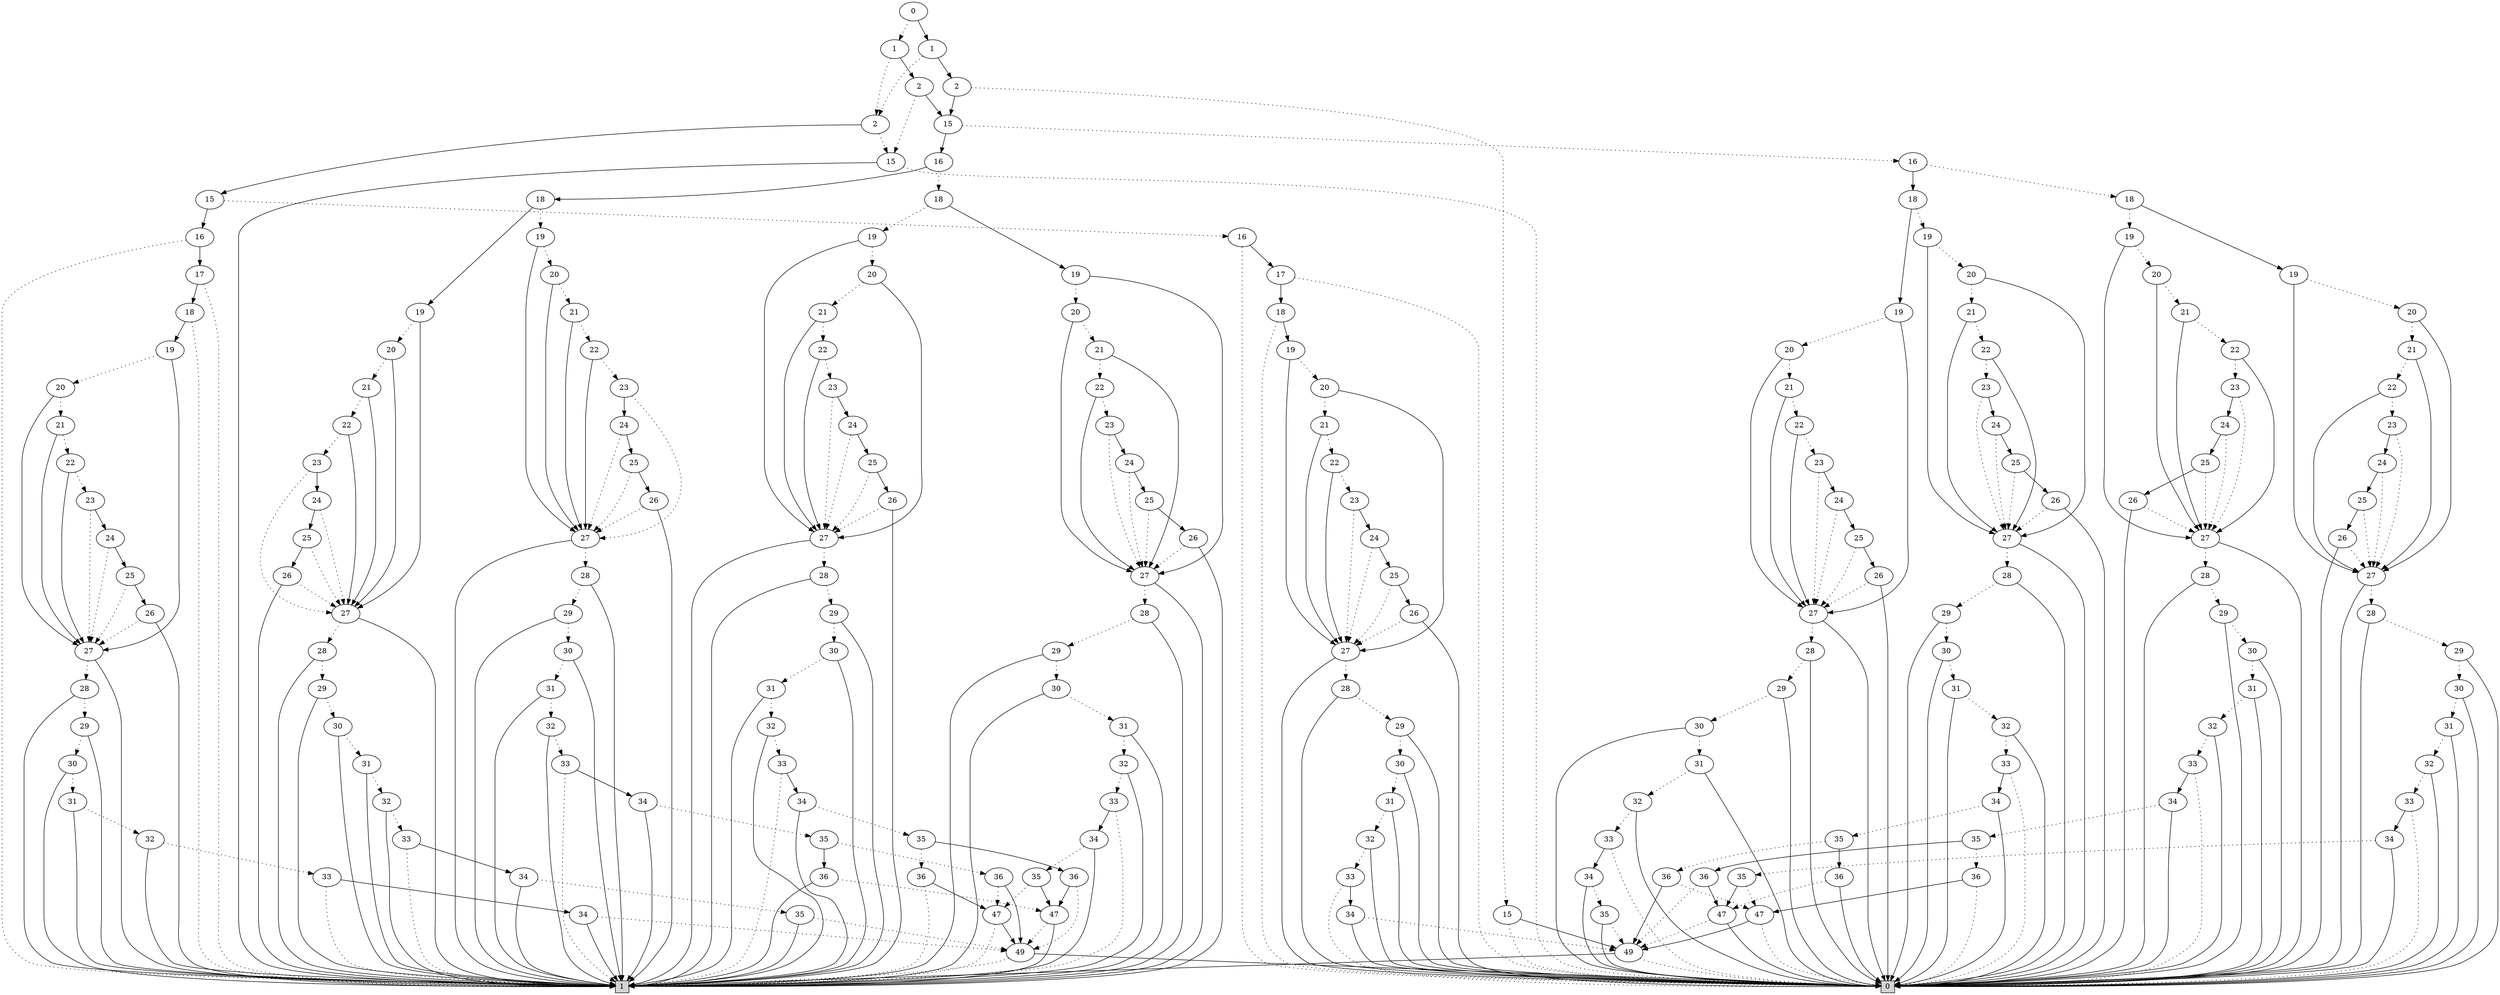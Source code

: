 digraph G {
0 [shape=box, label="0", style=filled, shape=box, height=0.3, width=0.3];
1 [shape=box, label="1", style=filled, shape=box, height=0.3, width=0.3];
37349 [label="0"];
37349 -> 37346 [style=dotted];
37349 -> 37348 [style=filled];
37346 [label="1"];
37346 -> 37343 [style=dotted];
37346 -> 37345 [style=filled];
37343 [label="2"];
37343 -> 32 [style=dotted];
37343 -> 37342 [style=filled];
32 [label="15"];
32 -> 0 [style=dotted];
32 -> 1 [style=filled];
37342 [label="15"];
37342 -> 32774 [style=dotted];
37342 -> 33927 [style=filled];
32774 [label="16"];
32774 -> 0 [style=dotted];
32774 -> 32773 [style=filled];
32773 [label="17"];
32773 -> 0 [style=dotted];
32773 -> 32772 [style=filled];
32772 [label="18"];
32772 -> 0 [style=dotted];
32772 -> 32742 [style=filled];
32742 [label="19"];
32742 -> 32741 [style=dotted];
32742 -> 9305 [style=filled];
32741 [label="20"];
32741 -> 32740 [style=dotted];
32741 -> 9305 [style=filled];
32740 [label="21"];
32740 -> 32739 [style=dotted];
32740 -> 9305 [style=filled];
32739 [label="22"];
32739 -> 32738 [style=dotted];
32739 -> 9305 [style=filled];
32738 [label="23"];
32738 -> 9305 [style=dotted];
32738 -> 32737 [style=filled];
9305 [label="27"];
9305 -> 9304 [style=dotted];
9305 -> 0 [style=filled];
9304 [label="28"];
9304 -> 9303 [style=dotted];
9304 -> 0 [style=filled];
9303 [label="29"];
9303 -> 9302 [style=dotted];
9303 -> 0 [style=filled];
9302 [label="30"];
9302 -> 9301 [style=dotted];
9302 -> 0 [style=filled];
9301 [label="31"];
9301 -> 9300 [style=dotted];
9301 -> 0 [style=filled];
9300 [label="32"];
9300 -> 9299 [style=dotted];
9300 -> 0 [style=filled];
9299 [label="33"];
9299 -> 0 [style=dotted];
9299 -> 9298 [style=filled];
9298 [label="34"];
9298 -> 100 [style=dotted];
9298 -> 0 [style=filled];
100 [label="49"];
100 -> 0 [style=dotted];
100 -> 1 [style=filled];
32737 [label="24"];
32737 -> 9305 [style=dotted];
32737 -> 32736 [style=filled];
32736 [label="25"];
32736 -> 9305 [style=dotted];
32736 -> 32735 [style=filled];
32735 [label="26"];
32735 -> 9305 [style=dotted];
32735 -> 0 [style=filled];
33927 [label="16"];
33927 -> 1 [style=dotted];
33927 -> 33926 [style=filled];
33926 [label="17"];
33926 -> 1 [style=dotted];
33926 -> 33925 [style=filled];
33925 [label="18"];
33925 -> 1 [style=dotted];
33925 -> 32751 [style=filled];
32751 [label="19"];
32751 -> 32750 [style=dotted];
32751 -> 11484 [style=filled];
32750 [label="20"];
32750 -> 32749 [style=dotted];
32750 -> 11484 [style=filled];
32749 [label="21"];
32749 -> 32748 [style=dotted];
32749 -> 11484 [style=filled];
32748 [label="22"];
32748 -> 32747 [style=dotted];
32748 -> 11484 [style=filled];
32747 [label="23"];
32747 -> 11484 [style=dotted];
32747 -> 32746 [style=filled];
11484 [label="27"];
11484 -> 11483 [style=dotted];
11484 -> 1 [style=filled];
11483 [label="28"];
11483 -> 11482 [style=dotted];
11483 -> 1 [style=filled];
11482 [label="29"];
11482 -> 11481 [style=dotted];
11482 -> 1 [style=filled];
11481 [label="30"];
11481 -> 11480 [style=dotted];
11481 -> 1 [style=filled];
11480 [label="31"];
11480 -> 11479 [style=dotted];
11480 -> 1 [style=filled];
11479 [label="32"];
11479 -> 11478 [style=dotted];
11479 -> 1 [style=filled];
11478 [label="33"];
11478 -> 1 [style=dotted];
11478 -> 11477 [style=filled];
11477 [label="34"];
11477 -> 101 [style=dotted];
11477 -> 1 [style=filled];
101 [label="49"];
101 -> 1 [style=dotted];
101 -> 0 [style=filled];
32746 [label="24"];
32746 -> 11484 [style=dotted];
32746 -> 32745 [style=filled];
32745 [label="25"];
32745 -> 11484 [style=dotted];
32745 -> 32744 [style=filled];
32744 [label="26"];
32744 -> 11484 [style=dotted];
32744 -> 1 [style=filled];
37345 [label="2"];
37345 -> 32 [style=dotted];
37345 -> 37344 [style=filled];
37344 [label="15"];
37344 -> 37220 [style=dotted];
37344 -> 37295 [style=filled];
37220 [label="16"];
37220 -> 37202 [style=dotted];
37220 -> 37219 [style=filled];
37202 [label="18"];
37202 -> 37193 [style=dotted];
37202 -> 37201 [style=filled];
37193 [label="19"];
37193 -> 37192 [style=dotted];
37193 -> 31376 [style=filled];
37192 [label="20"];
37192 -> 37191 [style=dotted];
37192 -> 31376 [style=filled];
37191 [label="21"];
37191 -> 37190 [style=dotted];
37191 -> 31376 [style=filled];
37190 [label="22"];
37190 -> 37189 [style=dotted];
37190 -> 31376 [style=filled];
37189 [label="23"];
37189 -> 31376 [style=dotted];
37189 -> 37188 [style=filled];
31376 [label="27"];
31376 -> 31375 [style=dotted];
31376 -> 0 [style=filled];
31375 [label="28"];
31375 -> 31374 [style=dotted];
31375 -> 0 [style=filled];
31374 [label="29"];
31374 -> 31373 [style=dotted];
31374 -> 0 [style=filled];
31373 [label="30"];
31373 -> 31372 [style=dotted];
31373 -> 0 [style=filled];
31372 [label="31"];
31372 -> 31371 [style=dotted];
31372 -> 0 [style=filled];
31371 [label="32"];
31371 -> 31370 [style=dotted];
31371 -> 0 [style=filled];
31370 [label="33"];
31370 -> 0 [style=dotted];
31370 -> 31369 [style=filled];
31369 [label="34"];
31369 -> 31271 [style=dotted];
31369 -> 0 [style=filled];
31271 [label="35"];
31271 -> 842 [style=dotted];
31271 -> 1207 [style=filled];
842 [label="36"];
842 -> 0 [style=dotted];
842 -> 574 [style=filled];
574 [label="47"];
574 -> 0 [style=dotted];
574 -> 100 [style=filled];
1207 [label="36"];
1207 -> 100 [style=dotted];
1207 -> 582 [style=filled];
582 [label="47"];
582 -> 100 [style=dotted];
582 -> 0 [style=filled];
37188 [label="24"];
37188 -> 31376 [style=dotted];
37188 -> 37187 [style=filled];
37187 [label="25"];
37187 -> 31376 [style=dotted];
37187 -> 37186 [style=filled];
37186 [label="26"];
37186 -> 31376 [style=dotted];
37186 -> 0 [style=filled];
37201 [label="19"];
37201 -> 37200 [style=dotted];
37201 -> 31392 [style=filled];
37200 [label="20"];
37200 -> 37199 [style=dotted];
37200 -> 31392 [style=filled];
37199 [label="21"];
37199 -> 37198 [style=dotted];
37199 -> 31392 [style=filled];
37198 [label="22"];
37198 -> 37197 [style=dotted];
37198 -> 31392 [style=filled];
37197 [label="23"];
37197 -> 31392 [style=dotted];
37197 -> 37196 [style=filled];
31392 [label="27"];
31392 -> 31391 [style=dotted];
31392 -> 0 [style=filled];
31391 [label="28"];
31391 -> 31390 [style=dotted];
31391 -> 0 [style=filled];
31390 [label="29"];
31390 -> 31389 [style=dotted];
31390 -> 0 [style=filled];
31389 [label="30"];
31389 -> 31388 [style=dotted];
31389 -> 0 [style=filled];
31388 [label="31"];
31388 -> 31387 [style=dotted];
31388 -> 0 [style=filled];
31387 [label="32"];
31387 -> 31386 [style=dotted];
31387 -> 0 [style=filled];
31386 [label="33"];
31386 -> 0 [style=dotted];
31386 -> 31385 [style=filled];
31385 [label="34"];
31385 -> 31299 [style=dotted];
31385 -> 0 [style=filled];
31299 [label="35"];
31299 -> 574 [style=dotted];
31299 -> 582 [style=filled];
37196 [label="24"];
37196 -> 31392 [style=dotted];
37196 -> 37195 [style=filled];
37195 [label="25"];
37195 -> 31392 [style=dotted];
37195 -> 37194 [style=filled];
37194 [label="26"];
37194 -> 31392 [style=dotted];
37194 -> 0 [style=filled];
37219 [label="18"];
37219 -> 37210 [style=dotted];
37219 -> 37218 [style=filled];
37210 [label="19"];
37210 -> 37209 [style=dotted];
37210 -> 31409 [style=filled];
37209 [label="20"];
37209 -> 37208 [style=dotted];
37209 -> 31409 [style=filled];
37208 [label="21"];
37208 -> 37207 [style=dotted];
37208 -> 31409 [style=filled];
37207 [label="22"];
37207 -> 37206 [style=dotted];
37207 -> 31409 [style=filled];
37206 [label="23"];
37206 -> 31409 [style=dotted];
37206 -> 37205 [style=filled];
31409 [label="27"];
31409 -> 31408 [style=dotted];
31409 -> 0 [style=filled];
31408 [label="28"];
31408 -> 31407 [style=dotted];
31408 -> 0 [style=filled];
31407 [label="29"];
31407 -> 31406 [style=dotted];
31407 -> 0 [style=filled];
31406 [label="30"];
31406 -> 31405 [style=dotted];
31406 -> 0 [style=filled];
31405 [label="31"];
31405 -> 31404 [style=dotted];
31405 -> 0 [style=filled];
31404 [label="32"];
31404 -> 31403 [style=dotted];
31404 -> 0 [style=filled];
31403 [label="33"];
31403 -> 0 [style=dotted];
31403 -> 31402 [style=filled];
31402 [label="34"];
31402 -> 31331 [style=dotted];
31402 -> 0 [style=filled];
31331 [label="35"];
31331 -> 989 [style=dotted];
31331 -> 929 [style=filled];
989 [label="36"];
989 -> 574 [style=dotted];
989 -> 100 [style=filled];
929 [label="36"];
929 -> 582 [style=dotted];
929 -> 0 [style=filled];
37205 [label="24"];
37205 -> 31409 [style=dotted];
37205 -> 37204 [style=filled];
37204 [label="25"];
37204 -> 31409 [style=dotted];
37204 -> 37203 [style=filled];
37203 [label="26"];
37203 -> 31409 [style=dotted];
37203 -> 0 [style=filled];
37218 [label="19"];
37218 -> 37217 [style=dotted];
37218 -> 31425 [style=filled];
37217 [label="20"];
37217 -> 37216 [style=dotted];
37217 -> 31425 [style=filled];
37216 [label="21"];
37216 -> 37215 [style=dotted];
37216 -> 31425 [style=filled];
37215 [label="22"];
37215 -> 37214 [style=dotted];
37215 -> 31425 [style=filled];
37214 [label="23"];
37214 -> 31425 [style=dotted];
37214 -> 37213 [style=filled];
31425 [label="27"];
31425 -> 31424 [style=dotted];
31425 -> 0 [style=filled];
31424 [label="28"];
31424 -> 31423 [style=dotted];
31424 -> 0 [style=filled];
31423 [label="29"];
31423 -> 31422 [style=dotted];
31423 -> 0 [style=filled];
31422 [label="30"];
31422 -> 31421 [style=dotted];
31422 -> 0 [style=filled];
31421 [label="31"];
31421 -> 31420 [style=dotted];
31421 -> 0 [style=filled];
31420 [label="32"];
31420 -> 31419 [style=dotted];
31420 -> 0 [style=filled];
31419 [label="33"];
31419 -> 0 [style=dotted];
31419 -> 31418 [style=filled];
31418 [label="34"];
31418 -> 521 [style=dotted];
31418 -> 0 [style=filled];
521 [label="35"];
521 -> 100 [style=dotted];
521 -> 0 [style=filled];
37213 [label="24"];
37213 -> 31425 [style=dotted];
37213 -> 37212 [style=filled];
37212 [label="25"];
37212 -> 31425 [style=dotted];
37212 -> 37211 [style=filled];
37211 [label="26"];
37211 -> 31425 [style=dotted];
37211 -> 0 [style=filled];
37295 [label="16"];
37295 -> 37277 [style=dotted];
37295 -> 37294 [style=filled];
37277 [label="18"];
37277 -> 37268 [style=dotted];
37277 -> 37276 [style=filled];
37268 [label="19"];
37268 -> 37267 [style=dotted];
37268 -> 31517 [style=filled];
37267 [label="20"];
37267 -> 37266 [style=dotted];
37267 -> 31517 [style=filled];
37266 [label="21"];
37266 -> 37265 [style=dotted];
37266 -> 31517 [style=filled];
37265 [label="22"];
37265 -> 37264 [style=dotted];
37265 -> 31517 [style=filled];
37264 [label="23"];
37264 -> 31517 [style=dotted];
37264 -> 37263 [style=filled];
31517 [label="27"];
31517 -> 31516 [style=dotted];
31517 -> 1 [style=filled];
31516 [label="28"];
31516 -> 31515 [style=dotted];
31516 -> 1 [style=filled];
31515 [label="29"];
31515 -> 31514 [style=dotted];
31515 -> 1 [style=filled];
31514 [label="30"];
31514 -> 31513 [style=dotted];
31514 -> 1 [style=filled];
31513 [label="31"];
31513 -> 31512 [style=dotted];
31513 -> 1 [style=filled];
31512 [label="32"];
31512 -> 31511 [style=dotted];
31512 -> 1 [style=filled];
31511 [label="33"];
31511 -> 1 [style=dotted];
31511 -> 31510 [style=filled];
31510 [label="34"];
31510 -> 31509 [style=dotted];
31510 -> 1 [style=filled];
31509 [label="35"];
31509 -> 887 [style=dotted];
31509 -> 1309 [style=filled];
887 [label="36"];
887 -> 1 [style=dotted];
887 -> 576 [style=filled];
576 [label="47"];
576 -> 1 [style=dotted];
576 -> 101 [style=filled];
1309 [label="36"];
1309 -> 101 [style=dotted];
1309 -> 588 [style=filled];
588 [label="47"];
588 -> 101 [style=dotted];
588 -> 1 [style=filled];
37263 [label="24"];
37263 -> 31517 [style=dotted];
37263 -> 37262 [style=filled];
37262 [label="25"];
37262 -> 31517 [style=dotted];
37262 -> 37261 [style=filled];
37261 [label="26"];
37261 -> 31517 [style=dotted];
37261 -> 1 [style=filled];
37276 [label="19"];
37276 -> 37275 [style=dotted];
37276 -> 31533 [style=filled];
37275 [label="20"];
37275 -> 37274 [style=dotted];
37275 -> 31533 [style=filled];
37274 [label="21"];
37274 -> 37273 [style=dotted];
37274 -> 31533 [style=filled];
37273 [label="22"];
37273 -> 37272 [style=dotted];
37273 -> 31533 [style=filled];
37272 [label="23"];
37272 -> 31533 [style=dotted];
37272 -> 37271 [style=filled];
31533 [label="27"];
31533 -> 31532 [style=dotted];
31533 -> 1 [style=filled];
31532 [label="28"];
31532 -> 31531 [style=dotted];
31532 -> 1 [style=filled];
31531 [label="29"];
31531 -> 31530 [style=dotted];
31531 -> 1 [style=filled];
31530 [label="30"];
31530 -> 31529 [style=dotted];
31530 -> 1 [style=filled];
31529 [label="31"];
31529 -> 31528 [style=dotted];
31529 -> 1 [style=filled];
31528 [label="32"];
31528 -> 31527 [style=dotted];
31528 -> 1 [style=filled];
31527 [label="33"];
31527 -> 1 [style=dotted];
31527 -> 31526 [style=filled];
31526 [label="34"];
31526 -> 31289 [style=dotted];
31526 -> 1 [style=filled];
31289 [label="35"];
31289 -> 576 [style=dotted];
31289 -> 588 [style=filled];
37271 [label="24"];
37271 -> 31533 [style=dotted];
37271 -> 37270 [style=filled];
37270 [label="25"];
37270 -> 31533 [style=dotted];
37270 -> 37269 [style=filled];
37269 [label="26"];
37269 -> 31533 [style=dotted];
37269 -> 1 [style=filled];
37294 [label="18"];
37294 -> 37285 [style=dotted];
37294 -> 37293 [style=filled];
37285 [label="19"];
37285 -> 37284 [style=dotted];
37285 -> 31550 [style=filled];
37284 [label="20"];
37284 -> 37283 [style=dotted];
37284 -> 31550 [style=filled];
37283 [label="21"];
37283 -> 37282 [style=dotted];
37283 -> 31550 [style=filled];
37282 [label="22"];
37282 -> 37281 [style=dotted];
37282 -> 31550 [style=filled];
37281 [label="23"];
37281 -> 31550 [style=dotted];
37281 -> 37280 [style=filled];
31550 [label="27"];
31550 -> 31549 [style=dotted];
31550 -> 1 [style=filled];
31549 [label="28"];
31549 -> 31548 [style=dotted];
31549 -> 1 [style=filled];
31548 [label="29"];
31548 -> 31547 [style=dotted];
31548 -> 1 [style=filled];
31547 [label="30"];
31547 -> 31546 [style=dotted];
31547 -> 1 [style=filled];
31546 [label="31"];
31546 -> 31545 [style=dotted];
31546 -> 1 [style=filled];
31545 [label="32"];
31545 -> 31544 [style=dotted];
31545 -> 1 [style=filled];
31544 [label="33"];
31544 -> 1 [style=dotted];
31544 -> 31543 [style=filled];
31543 [label="34"];
31543 -> 31292 [style=dotted];
31543 -> 1 [style=filled];
31292 [label="35"];
31292 -> 945 [style=dotted];
31292 -> 974 [style=filled];
945 [label="36"];
945 -> 576 [style=dotted];
945 -> 101 [style=filled];
974 [label="36"];
974 -> 588 [style=dotted];
974 -> 1 [style=filled];
37280 [label="24"];
37280 -> 31550 [style=dotted];
37280 -> 37279 [style=filled];
37279 [label="25"];
37279 -> 31550 [style=dotted];
37279 -> 37278 [style=filled];
37278 [label="26"];
37278 -> 31550 [style=dotted];
37278 -> 1 [style=filled];
37293 [label="19"];
37293 -> 37292 [style=dotted];
37293 -> 31566 [style=filled];
37292 [label="20"];
37292 -> 37291 [style=dotted];
37292 -> 31566 [style=filled];
37291 [label="21"];
37291 -> 37290 [style=dotted];
37291 -> 31566 [style=filled];
37290 [label="22"];
37290 -> 37289 [style=dotted];
37290 -> 31566 [style=filled];
37289 [label="23"];
37289 -> 31566 [style=dotted];
37289 -> 37288 [style=filled];
31566 [label="27"];
31566 -> 31565 [style=dotted];
31566 -> 1 [style=filled];
31565 [label="28"];
31565 -> 31564 [style=dotted];
31565 -> 1 [style=filled];
31564 [label="29"];
31564 -> 31563 [style=dotted];
31564 -> 1 [style=filled];
31563 [label="30"];
31563 -> 31562 [style=dotted];
31563 -> 1 [style=filled];
31562 [label="31"];
31562 -> 31561 [style=dotted];
31562 -> 1 [style=filled];
31561 [label="32"];
31561 -> 31560 [style=dotted];
31561 -> 1 [style=filled];
31560 [label="33"];
31560 -> 1 [style=dotted];
31560 -> 31559 [style=filled];
31559 [label="34"];
31559 -> 527 [style=dotted];
31559 -> 1 [style=filled];
527 [label="35"];
527 -> 101 [style=dotted];
527 -> 1 [style=filled];
37288 [label="24"];
37288 -> 31566 [style=dotted];
37288 -> 37287 [style=filled];
37287 [label="25"];
37287 -> 31566 [style=dotted];
37287 -> 37286 [style=filled];
37286 [label="26"];
37286 -> 31566 [style=dotted];
37286 -> 1 [style=filled];
37348 [label="1"];
37348 -> 37343 [style=dotted];
37348 -> 37347 [style=filled];
37347 [label="2"];
37347 -> 534 [style=dotted];
37347 -> 37344 [style=filled];
534 [label="15"];
534 -> 0 [style=dotted];
534 -> 100 [style=filled];
}

